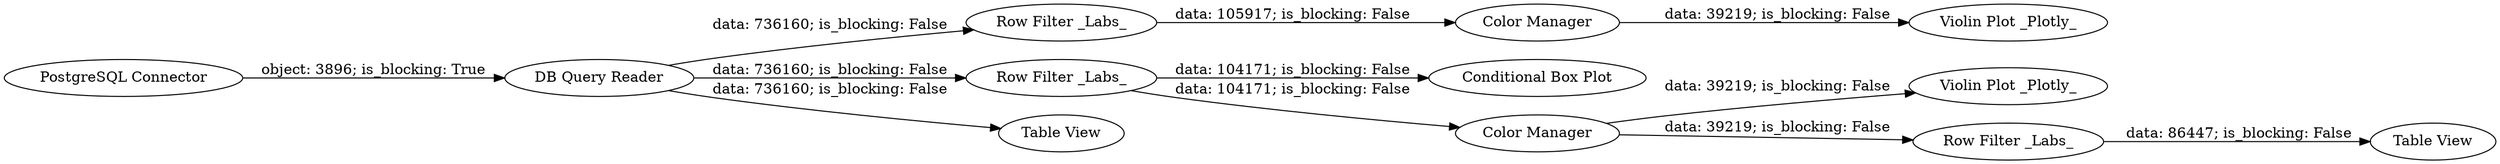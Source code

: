 digraph {
	"8116405869373691590_6" [label="Row Filter _Labs_"]
	"8116405869373691590_7" [label="Row Filter _Labs_"]
	"8116405869373691590_8" [label="Conditional Box Plot"]
	"8116405869373691590_1" [label="PostgreSQL Connector"]
	"8116405869373691590_13" [label="Color Manager"]
	"8116405869373691590_9" [label="Violin Plot _Plotly_"]
	"8116405869373691590_15" [label="Table View"]
	"8116405869373691590_11" [label="Color Manager"]
	"8116405869373691590_12" [label="Violin Plot _Plotly_"]
	"8116405869373691590_14" [label="Row Filter _Labs_"]
	"8116405869373691590_4" [label="Table View"]
	"8116405869373691590_2" [label="DB Query Reader"]
	"8116405869373691590_13" -> "8116405869373691590_14" [label="data: 39219; is_blocking: False"]
	"8116405869373691590_7" -> "8116405869373691590_8" [label="data: 104171; is_blocking: False"]
	"8116405869373691590_2" -> "8116405869373691590_7" [label="data: 736160; is_blocking: False"]
	"8116405869373691590_2" -> "8116405869373691590_6" [label="data: 736160; is_blocking: False"]
	"8116405869373691590_13" -> "8116405869373691590_12" [label="data: 39219; is_blocking: False"]
	"8116405869373691590_6" -> "8116405869373691590_11" [label="data: 105917; is_blocking: False"]
	"8116405869373691590_14" -> "8116405869373691590_15" [label="data: 86447; is_blocking: False"]
	"8116405869373691590_2" -> "8116405869373691590_4" [label="data: 736160; is_blocking: False"]
	"8116405869373691590_7" -> "8116405869373691590_13" [label="data: 104171; is_blocking: False"]
	"8116405869373691590_11" -> "8116405869373691590_9" [label="data: 39219; is_blocking: False"]
	"8116405869373691590_1" -> "8116405869373691590_2" [label="object: 3896; is_blocking: True"]
	rankdir=LR
}
